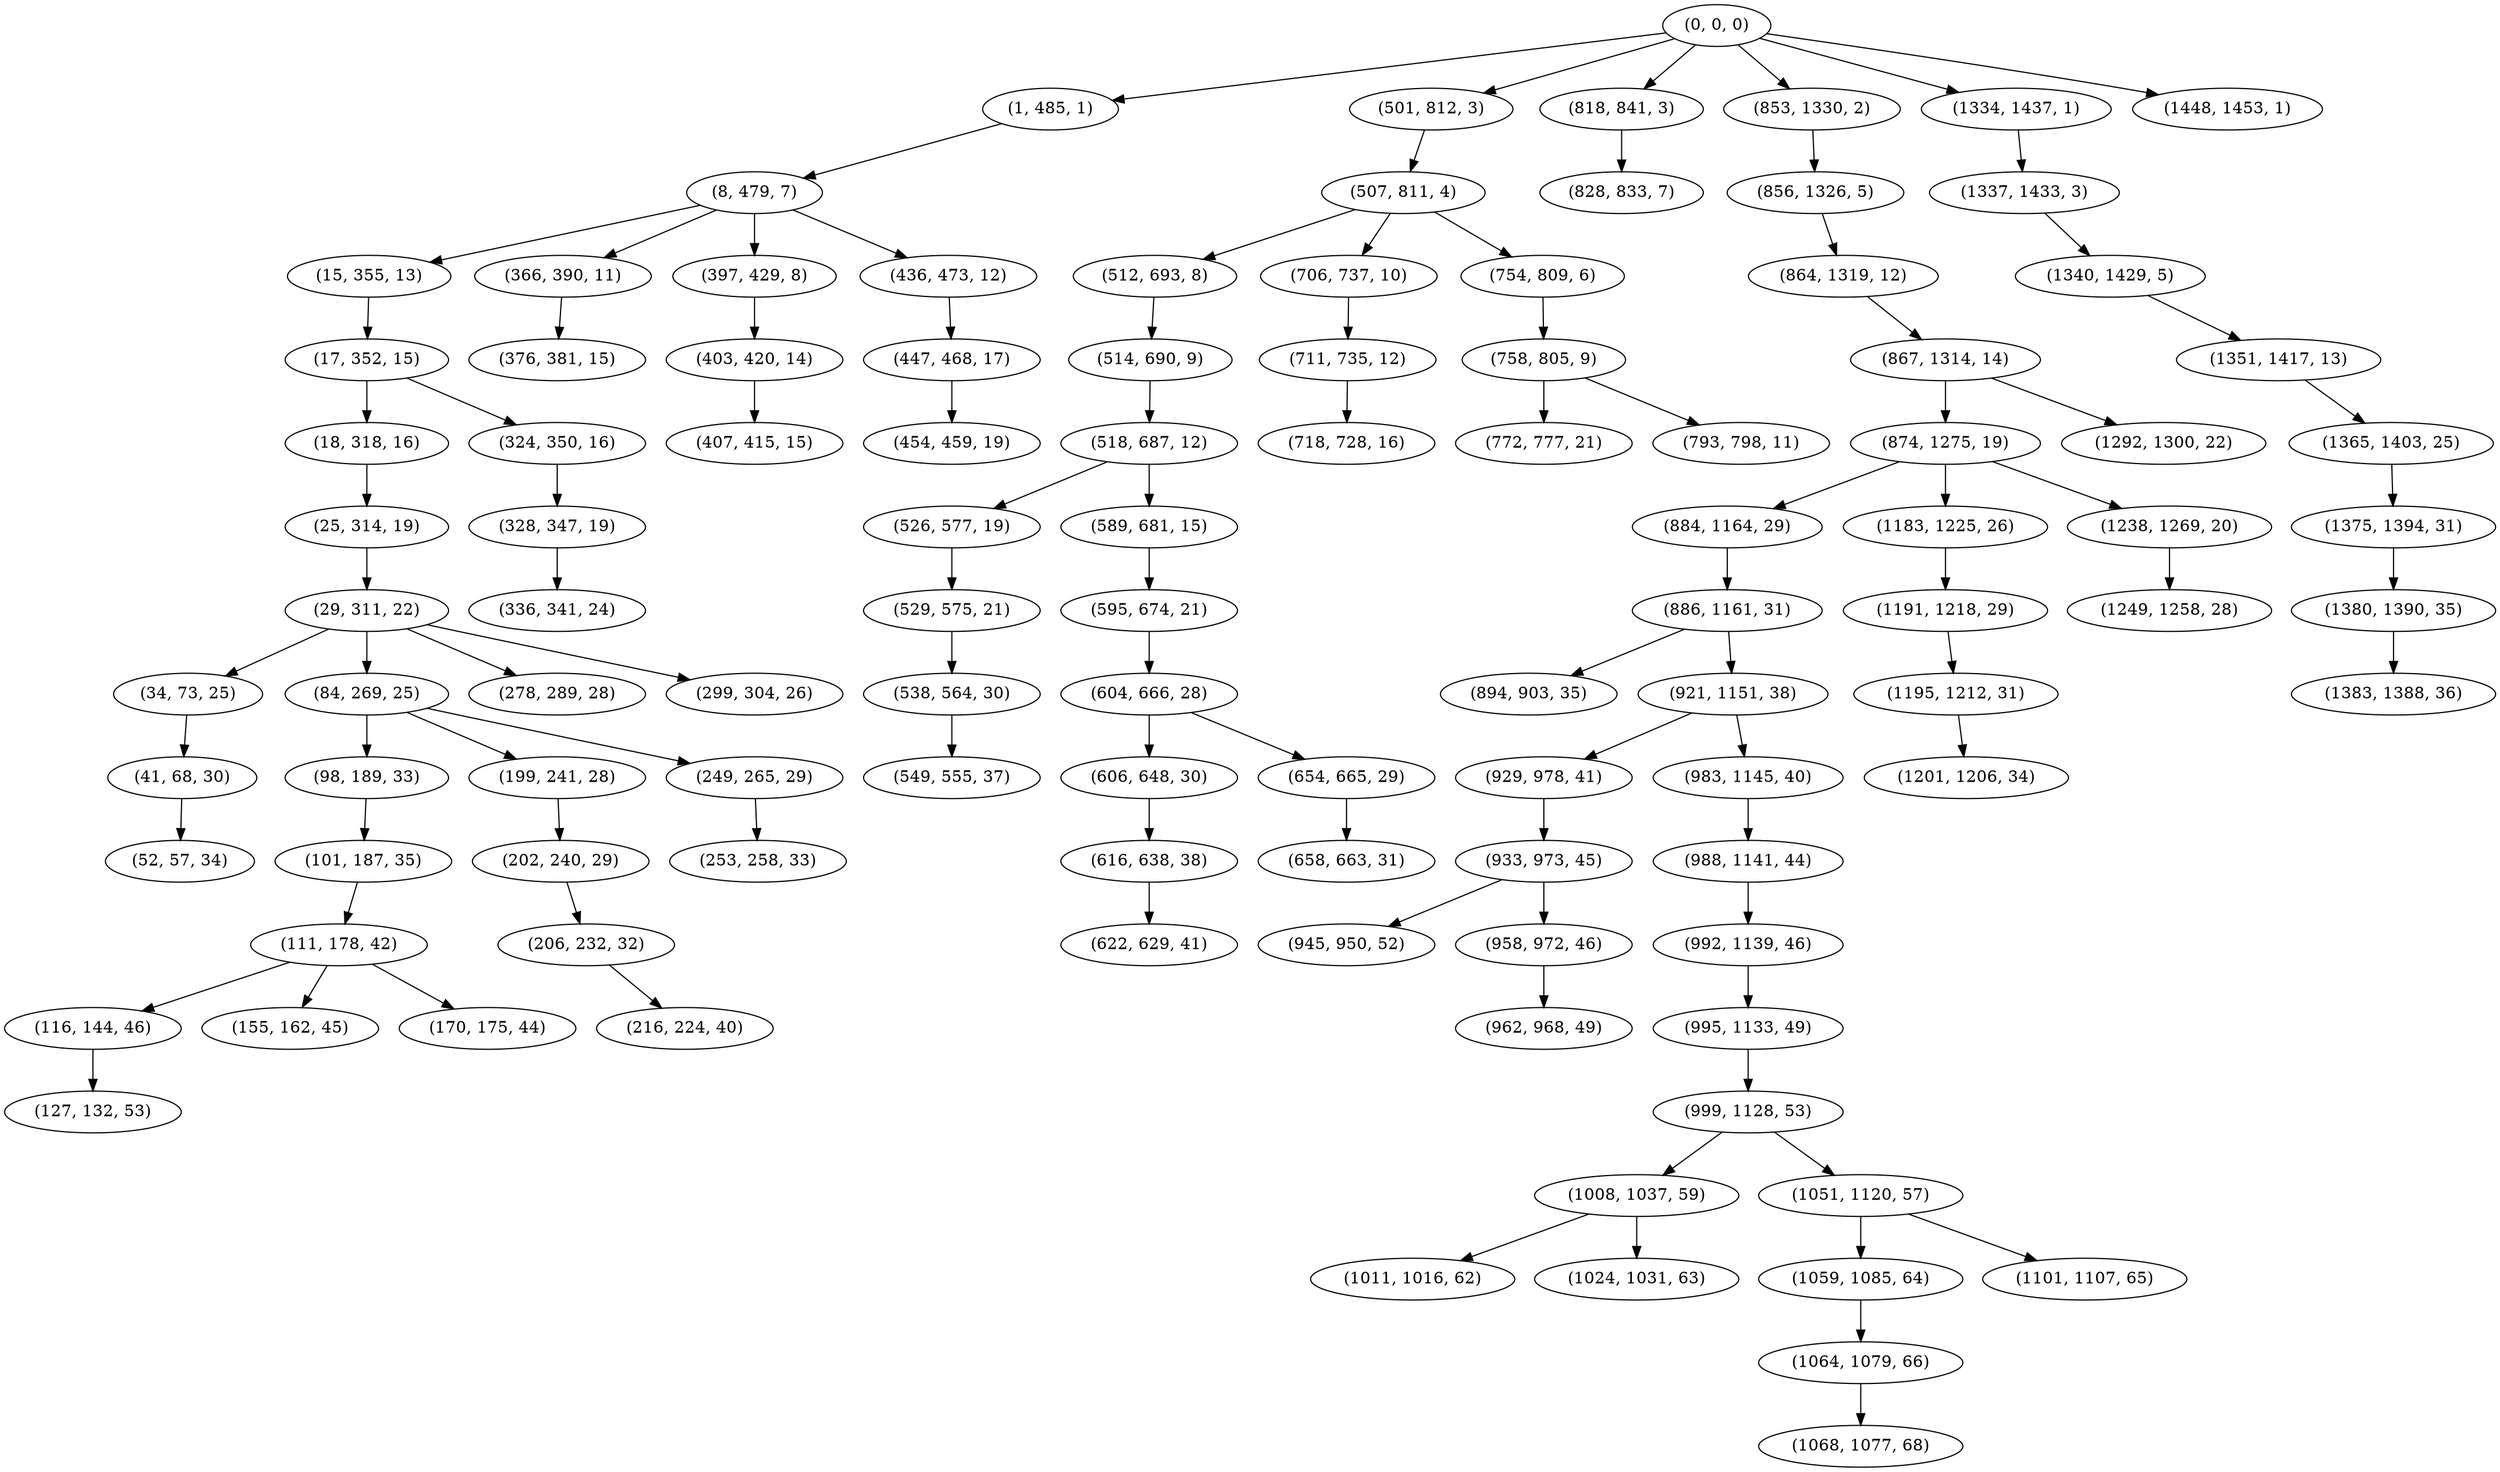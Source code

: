 digraph tree {
    "(0, 0, 0)";
    "(1, 485, 1)";
    "(8, 479, 7)";
    "(15, 355, 13)";
    "(17, 352, 15)";
    "(18, 318, 16)";
    "(25, 314, 19)";
    "(29, 311, 22)";
    "(34, 73, 25)";
    "(41, 68, 30)";
    "(52, 57, 34)";
    "(84, 269, 25)";
    "(98, 189, 33)";
    "(101, 187, 35)";
    "(111, 178, 42)";
    "(116, 144, 46)";
    "(127, 132, 53)";
    "(155, 162, 45)";
    "(170, 175, 44)";
    "(199, 241, 28)";
    "(202, 240, 29)";
    "(206, 232, 32)";
    "(216, 224, 40)";
    "(249, 265, 29)";
    "(253, 258, 33)";
    "(278, 289, 28)";
    "(299, 304, 26)";
    "(324, 350, 16)";
    "(328, 347, 19)";
    "(336, 341, 24)";
    "(366, 390, 11)";
    "(376, 381, 15)";
    "(397, 429, 8)";
    "(403, 420, 14)";
    "(407, 415, 15)";
    "(436, 473, 12)";
    "(447, 468, 17)";
    "(454, 459, 19)";
    "(501, 812, 3)";
    "(507, 811, 4)";
    "(512, 693, 8)";
    "(514, 690, 9)";
    "(518, 687, 12)";
    "(526, 577, 19)";
    "(529, 575, 21)";
    "(538, 564, 30)";
    "(549, 555, 37)";
    "(589, 681, 15)";
    "(595, 674, 21)";
    "(604, 666, 28)";
    "(606, 648, 30)";
    "(616, 638, 38)";
    "(622, 629, 41)";
    "(654, 665, 29)";
    "(658, 663, 31)";
    "(706, 737, 10)";
    "(711, 735, 12)";
    "(718, 728, 16)";
    "(754, 809, 6)";
    "(758, 805, 9)";
    "(772, 777, 21)";
    "(793, 798, 11)";
    "(818, 841, 3)";
    "(828, 833, 7)";
    "(853, 1330, 2)";
    "(856, 1326, 5)";
    "(864, 1319, 12)";
    "(867, 1314, 14)";
    "(874, 1275, 19)";
    "(884, 1164, 29)";
    "(886, 1161, 31)";
    "(894, 903, 35)";
    "(921, 1151, 38)";
    "(929, 978, 41)";
    "(933, 973, 45)";
    "(945, 950, 52)";
    "(958, 972, 46)";
    "(962, 968, 49)";
    "(983, 1145, 40)";
    "(988, 1141, 44)";
    "(992, 1139, 46)";
    "(995, 1133, 49)";
    "(999, 1128, 53)";
    "(1008, 1037, 59)";
    "(1011, 1016, 62)";
    "(1024, 1031, 63)";
    "(1051, 1120, 57)";
    "(1059, 1085, 64)";
    "(1064, 1079, 66)";
    "(1068, 1077, 68)";
    "(1101, 1107, 65)";
    "(1183, 1225, 26)";
    "(1191, 1218, 29)";
    "(1195, 1212, 31)";
    "(1201, 1206, 34)";
    "(1238, 1269, 20)";
    "(1249, 1258, 28)";
    "(1292, 1300, 22)";
    "(1334, 1437, 1)";
    "(1337, 1433, 3)";
    "(1340, 1429, 5)";
    "(1351, 1417, 13)";
    "(1365, 1403, 25)";
    "(1375, 1394, 31)";
    "(1380, 1390, 35)";
    "(1383, 1388, 36)";
    "(1448, 1453, 1)";
    "(0, 0, 0)" -> "(1, 485, 1)";
    "(0, 0, 0)" -> "(501, 812, 3)";
    "(0, 0, 0)" -> "(818, 841, 3)";
    "(0, 0, 0)" -> "(853, 1330, 2)";
    "(0, 0, 0)" -> "(1334, 1437, 1)";
    "(0, 0, 0)" -> "(1448, 1453, 1)";
    "(1, 485, 1)" -> "(8, 479, 7)";
    "(8, 479, 7)" -> "(15, 355, 13)";
    "(8, 479, 7)" -> "(366, 390, 11)";
    "(8, 479, 7)" -> "(397, 429, 8)";
    "(8, 479, 7)" -> "(436, 473, 12)";
    "(15, 355, 13)" -> "(17, 352, 15)";
    "(17, 352, 15)" -> "(18, 318, 16)";
    "(17, 352, 15)" -> "(324, 350, 16)";
    "(18, 318, 16)" -> "(25, 314, 19)";
    "(25, 314, 19)" -> "(29, 311, 22)";
    "(29, 311, 22)" -> "(34, 73, 25)";
    "(29, 311, 22)" -> "(84, 269, 25)";
    "(29, 311, 22)" -> "(278, 289, 28)";
    "(29, 311, 22)" -> "(299, 304, 26)";
    "(34, 73, 25)" -> "(41, 68, 30)";
    "(41, 68, 30)" -> "(52, 57, 34)";
    "(84, 269, 25)" -> "(98, 189, 33)";
    "(84, 269, 25)" -> "(199, 241, 28)";
    "(84, 269, 25)" -> "(249, 265, 29)";
    "(98, 189, 33)" -> "(101, 187, 35)";
    "(101, 187, 35)" -> "(111, 178, 42)";
    "(111, 178, 42)" -> "(116, 144, 46)";
    "(111, 178, 42)" -> "(155, 162, 45)";
    "(111, 178, 42)" -> "(170, 175, 44)";
    "(116, 144, 46)" -> "(127, 132, 53)";
    "(199, 241, 28)" -> "(202, 240, 29)";
    "(202, 240, 29)" -> "(206, 232, 32)";
    "(206, 232, 32)" -> "(216, 224, 40)";
    "(249, 265, 29)" -> "(253, 258, 33)";
    "(324, 350, 16)" -> "(328, 347, 19)";
    "(328, 347, 19)" -> "(336, 341, 24)";
    "(366, 390, 11)" -> "(376, 381, 15)";
    "(397, 429, 8)" -> "(403, 420, 14)";
    "(403, 420, 14)" -> "(407, 415, 15)";
    "(436, 473, 12)" -> "(447, 468, 17)";
    "(447, 468, 17)" -> "(454, 459, 19)";
    "(501, 812, 3)" -> "(507, 811, 4)";
    "(507, 811, 4)" -> "(512, 693, 8)";
    "(507, 811, 4)" -> "(706, 737, 10)";
    "(507, 811, 4)" -> "(754, 809, 6)";
    "(512, 693, 8)" -> "(514, 690, 9)";
    "(514, 690, 9)" -> "(518, 687, 12)";
    "(518, 687, 12)" -> "(526, 577, 19)";
    "(518, 687, 12)" -> "(589, 681, 15)";
    "(526, 577, 19)" -> "(529, 575, 21)";
    "(529, 575, 21)" -> "(538, 564, 30)";
    "(538, 564, 30)" -> "(549, 555, 37)";
    "(589, 681, 15)" -> "(595, 674, 21)";
    "(595, 674, 21)" -> "(604, 666, 28)";
    "(604, 666, 28)" -> "(606, 648, 30)";
    "(604, 666, 28)" -> "(654, 665, 29)";
    "(606, 648, 30)" -> "(616, 638, 38)";
    "(616, 638, 38)" -> "(622, 629, 41)";
    "(654, 665, 29)" -> "(658, 663, 31)";
    "(706, 737, 10)" -> "(711, 735, 12)";
    "(711, 735, 12)" -> "(718, 728, 16)";
    "(754, 809, 6)" -> "(758, 805, 9)";
    "(758, 805, 9)" -> "(772, 777, 21)";
    "(758, 805, 9)" -> "(793, 798, 11)";
    "(818, 841, 3)" -> "(828, 833, 7)";
    "(853, 1330, 2)" -> "(856, 1326, 5)";
    "(856, 1326, 5)" -> "(864, 1319, 12)";
    "(864, 1319, 12)" -> "(867, 1314, 14)";
    "(867, 1314, 14)" -> "(874, 1275, 19)";
    "(867, 1314, 14)" -> "(1292, 1300, 22)";
    "(874, 1275, 19)" -> "(884, 1164, 29)";
    "(874, 1275, 19)" -> "(1183, 1225, 26)";
    "(874, 1275, 19)" -> "(1238, 1269, 20)";
    "(884, 1164, 29)" -> "(886, 1161, 31)";
    "(886, 1161, 31)" -> "(894, 903, 35)";
    "(886, 1161, 31)" -> "(921, 1151, 38)";
    "(921, 1151, 38)" -> "(929, 978, 41)";
    "(921, 1151, 38)" -> "(983, 1145, 40)";
    "(929, 978, 41)" -> "(933, 973, 45)";
    "(933, 973, 45)" -> "(945, 950, 52)";
    "(933, 973, 45)" -> "(958, 972, 46)";
    "(958, 972, 46)" -> "(962, 968, 49)";
    "(983, 1145, 40)" -> "(988, 1141, 44)";
    "(988, 1141, 44)" -> "(992, 1139, 46)";
    "(992, 1139, 46)" -> "(995, 1133, 49)";
    "(995, 1133, 49)" -> "(999, 1128, 53)";
    "(999, 1128, 53)" -> "(1008, 1037, 59)";
    "(999, 1128, 53)" -> "(1051, 1120, 57)";
    "(1008, 1037, 59)" -> "(1011, 1016, 62)";
    "(1008, 1037, 59)" -> "(1024, 1031, 63)";
    "(1051, 1120, 57)" -> "(1059, 1085, 64)";
    "(1051, 1120, 57)" -> "(1101, 1107, 65)";
    "(1059, 1085, 64)" -> "(1064, 1079, 66)";
    "(1064, 1079, 66)" -> "(1068, 1077, 68)";
    "(1183, 1225, 26)" -> "(1191, 1218, 29)";
    "(1191, 1218, 29)" -> "(1195, 1212, 31)";
    "(1195, 1212, 31)" -> "(1201, 1206, 34)";
    "(1238, 1269, 20)" -> "(1249, 1258, 28)";
    "(1334, 1437, 1)" -> "(1337, 1433, 3)";
    "(1337, 1433, 3)" -> "(1340, 1429, 5)";
    "(1340, 1429, 5)" -> "(1351, 1417, 13)";
    "(1351, 1417, 13)" -> "(1365, 1403, 25)";
    "(1365, 1403, 25)" -> "(1375, 1394, 31)";
    "(1375, 1394, 31)" -> "(1380, 1390, 35)";
    "(1380, 1390, 35)" -> "(1383, 1388, 36)";
}
